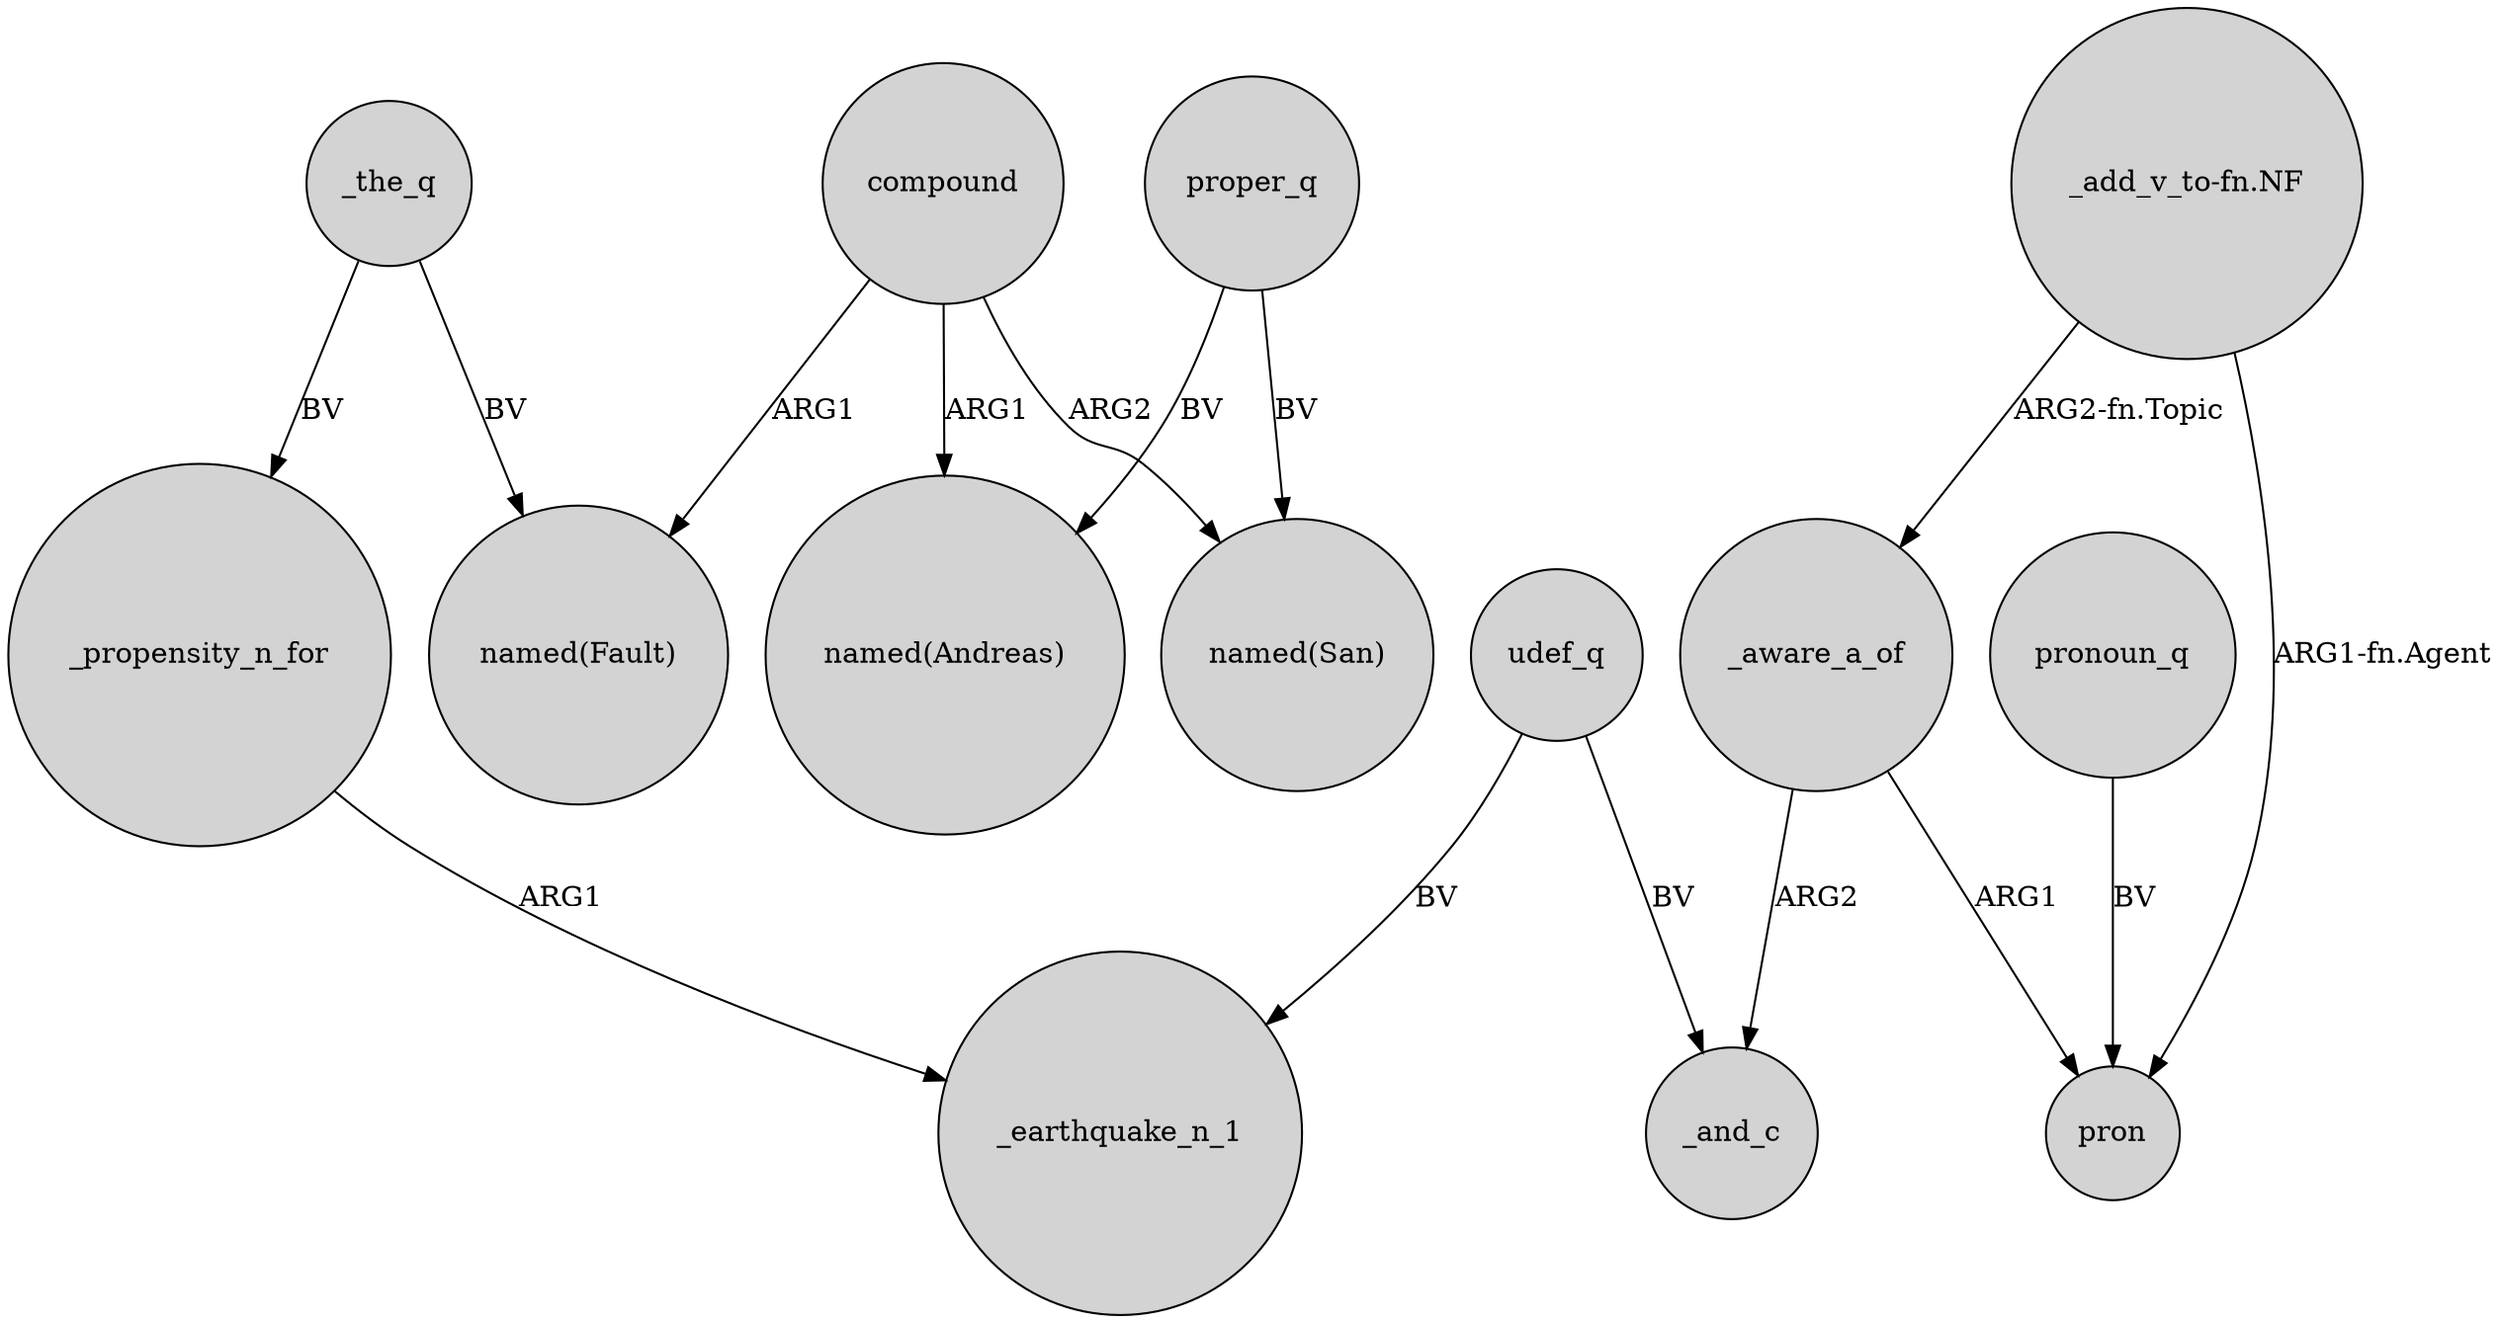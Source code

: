 digraph {
	node [shape=circle style=filled]
	_the_q -> "named(Fault)" [label=BV]
	proper_q -> "named(San)" [label=BV]
	proper_q -> "named(Andreas)" [label=BV]
	_aware_a_of -> pron [label=ARG1]
	_the_q -> _propensity_n_for [label=BV]
	compound -> "named(San)" [label=ARG2]
	udef_q -> _and_c [label=BV]
	compound -> "named(Fault)" [label=ARG1]
	compound -> "named(Andreas)" [label=ARG1]
	_propensity_n_for -> _earthquake_n_1 [label=ARG1]
	"_add_v_to-fn.NF" -> _aware_a_of [label="ARG2-fn.Topic"]
	"_add_v_to-fn.NF" -> pron [label="ARG1-fn.Agent"]
	_aware_a_of -> _and_c [label=ARG2]
	udef_q -> _earthquake_n_1 [label=BV]
	pronoun_q -> pron [label=BV]
}
